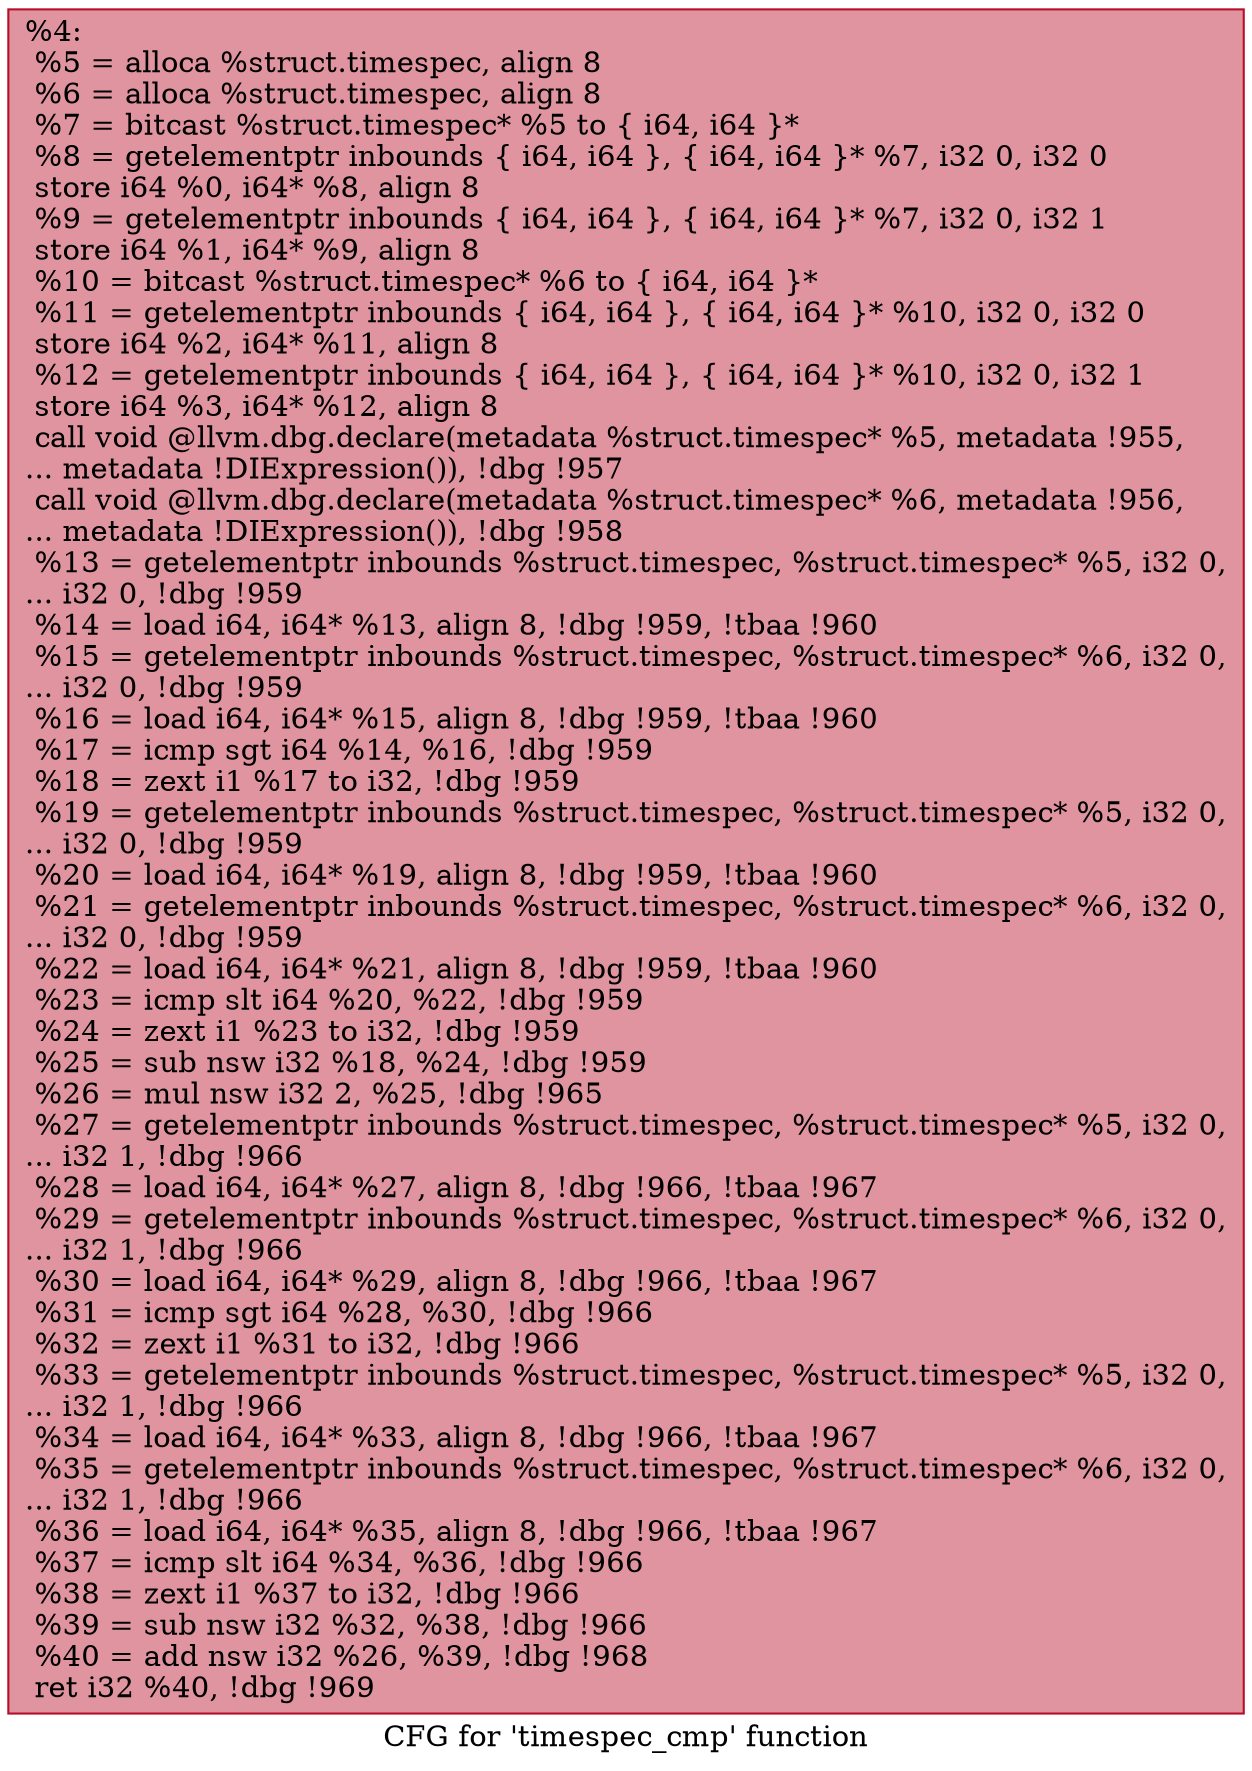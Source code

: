 digraph "CFG for 'timespec_cmp' function" {
	label="CFG for 'timespec_cmp' function";

	Node0x12c1460 [shape=record,color="#b70d28ff", style=filled, fillcolor="#b70d2870",label="{%4:\l  %5 = alloca %struct.timespec, align 8\l  %6 = alloca %struct.timespec, align 8\l  %7 = bitcast %struct.timespec* %5 to \{ i64, i64 \}*\l  %8 = getelementptr inbounds \{ i64, i64 \}, \{ i64, i64 \}* %7, i32 0, i32 0\l  store i64 %0, i64* %8, align 8\l  %9 = getelementptr inbounds \{ i64, i64 \}, \{ i64, i64 \}* %7, i32 0, i32 1\l  store i64 %1, i64* %9, align 8\l  %10 = bitcast %struct.timespec* %6 to \{ i64, i64 \}*\l  %11 = getelementptr inbounds \{ i64, i64 \}, \{ i64, i64 \}* %10, i32 0, i32 0\l  store i64 %2, i64* %11, align 8\l  %12 = getelementptr inbounds \{ i64, i64 \}, \{ i64, i64 \}* %10, i32 0, i32 1\l  store i64 %3, i64* %12, align 8\l  call void @llvm.dbg.declare(metadata %struct.timespec* %5, metadata !955,\l... metadata !DIExpression()), !dbg !957\l  call void @llvm.dbg.declare(metadata %struct.timespec* %6, metadata !956,\l... metadata !DIExpression()), !dbg !958\l  %13 = getelementptr inbounds %struct.timespec, %struct.timespec* %5, i32 0,\l... i32 0, !dbg !959\l  %14 = load i64, i64* %13, align 8, !dbg !959, !tbaa !960\l  %15 = getelementptr inbounds %struct.timespec, %struct.timespec* %6, i32 0,\l... i32 0, !dbg !959\l  %16 = load i64, i64* %15, align 8, !dbg !959, !tbaa !960\l  %17 = icmp sgt i64 %14, %16, !dbg !959\l  %18 = zext i1 %17 to i32, !dbg !959\l  %19 = getelementptr inbounds %struct.timespec, %struct.timespec* %5, i32 0,\l... i32 0, !dbg !959\l  %20 = load i64, i64* %19, align 8, !dbg !959, !tbaa !960\l  %21 = getelementptr inbounds %struct.timespec, %struct.timespec* %6, i32 0,\l... i32 0, !dbg !959\l  %22 = load i64, i64* %21, align 8, !dbg !959, !tbaa !960\l  %23 = icmp slt i64 %20, %22, !dbg !959\l  %24 = zext i1 %23 to i32, !dbg !959\l  %25 = sub nsw i32 %18, %24, !dbg !959\l  %26 = mul nsw i32 2, %25, !dbg !965\l  %27 = getelementptr inbounds %struct.timespec, %struct.timespec* %5, i32 0,\l... i32 1, !dbg !966\l  %28 = load i64, i64* %27, align 8, !dbg !966, !tbaa !967\l  %29 = getelementptr inbounds %struct.timespec, %struct.timespec* %6, i32 0,\l... i32 1, !dbg !966\l  %30 = load i64, i64* %29, align 8, !dbg !966, !tbaa !967\l  %31 = icmp sgt i64 %28, %30, !dbg !966\l  %32 = zext i1 %31 to i32, !dbg !966\l  %33 = getelementptr inbounds %struct.timespec, %struct.timespec* %5, i32 0,\l... i32 1, !dbg !966\l  %34 = load i64, i64* %33, align 8, !dbg !966, !tbaa !967\l  %35 = getelementptr inbounds %struct.timespec, %struct.timespec* %6, i32 0,\l... i32 1, !dbg !966\l  %36 = load i64, i64* %35, align 8, !dbg !966, !tbaa !967\l  %37 = icmp slt i64 %34, %36, !dbg !966\l  %38 = zext i1 %37 to i32, !dbg !966\l  %39 = sub nsw i32 %32, %38, !dbg !966\l  %40 = add nsw i32 %26, %39, !dbg !968\l  ret i32 %40, !dbg !969\l}"];
}
